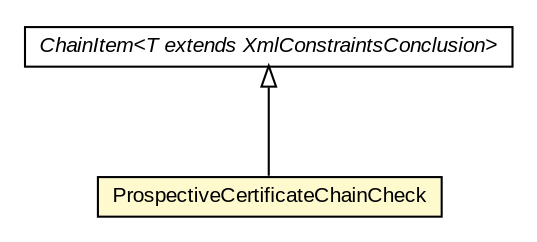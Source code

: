 #!/usr/local/bin/dot
#
# Class diagram 
# Generated by UMLGraph version R5_6-24-gf6e263 (http://www.umlgraph.org/)
#

digraph G {
	edge [fontname="arial",fontsize=10,labelfontname="arial",labelfontsize=10];
	node [fontname="arial",fontsize=10,shape=plaintext];
	nodesep=0.25;
	ranksep=0.5;
	// eu.europa.esig.dss.validation.process.ChainItem<T extends eu.europa.esig.dss.jaxb.detailedreport.XmlConstraintsConclusion>
	c519163 [label=<<table title="eu.europa.esig.dss.validation.process.ChainItem" border="0" cellborder="1" cellspacing="0" cellpadding="2" port="p" href="../../../ChainItem.html">
		<tr><td><table border="0" cellspacing="0" cellpadding="1">
<tr><td align="center" balign="center"><font face="arial italic"> ChainItem&lt;T extends XmlConstraintsConclusion&gt; </font></td></tr>
		</table></td></tr>
		</table>>, URL="../../../ChainItem.html", fontname="arial", fontcolor="black", fontsize=10.0];
	// eu.europa.esig.dss.validation.process.bbb.xcv.checks.ProspectiveCertificateChainCheck
	c519212 [label=<<table title="eu.europa.esig.dss.validation.process.bbb.xcv.checks.ProspectiveCertificateChainCheck" border="0" cellborder="1" cellspacing="0" cellpadding="2" port="p" bgcolor="lemonChiffon" href="./ProspectiveCertificateChainCheck.html">
		<tr><td><table border="0" cellspacing="0" cellpadding="1">
<tr><td align="center" balign="center"> ProspectiveCertificateChainCheck </td></tr>
		</table></td></tr>
		</table>>, URL="./ProspectiveCertificateChainCheck.html", fontname="arial", fontcolor="black", fontsize=10.0];
	//eu.europa.esig.dss.validation.process.bbb.xcv.checks.ProspectiveCertificateChainCheck extends eu.europa.esig.dss.validation.process.ChainItem<eu.europa.esig.dss.jaxb.detailedreport.XmlXCV>
	c519163:p -> c519212:p [dir=back,arrowtail=empty];
}


